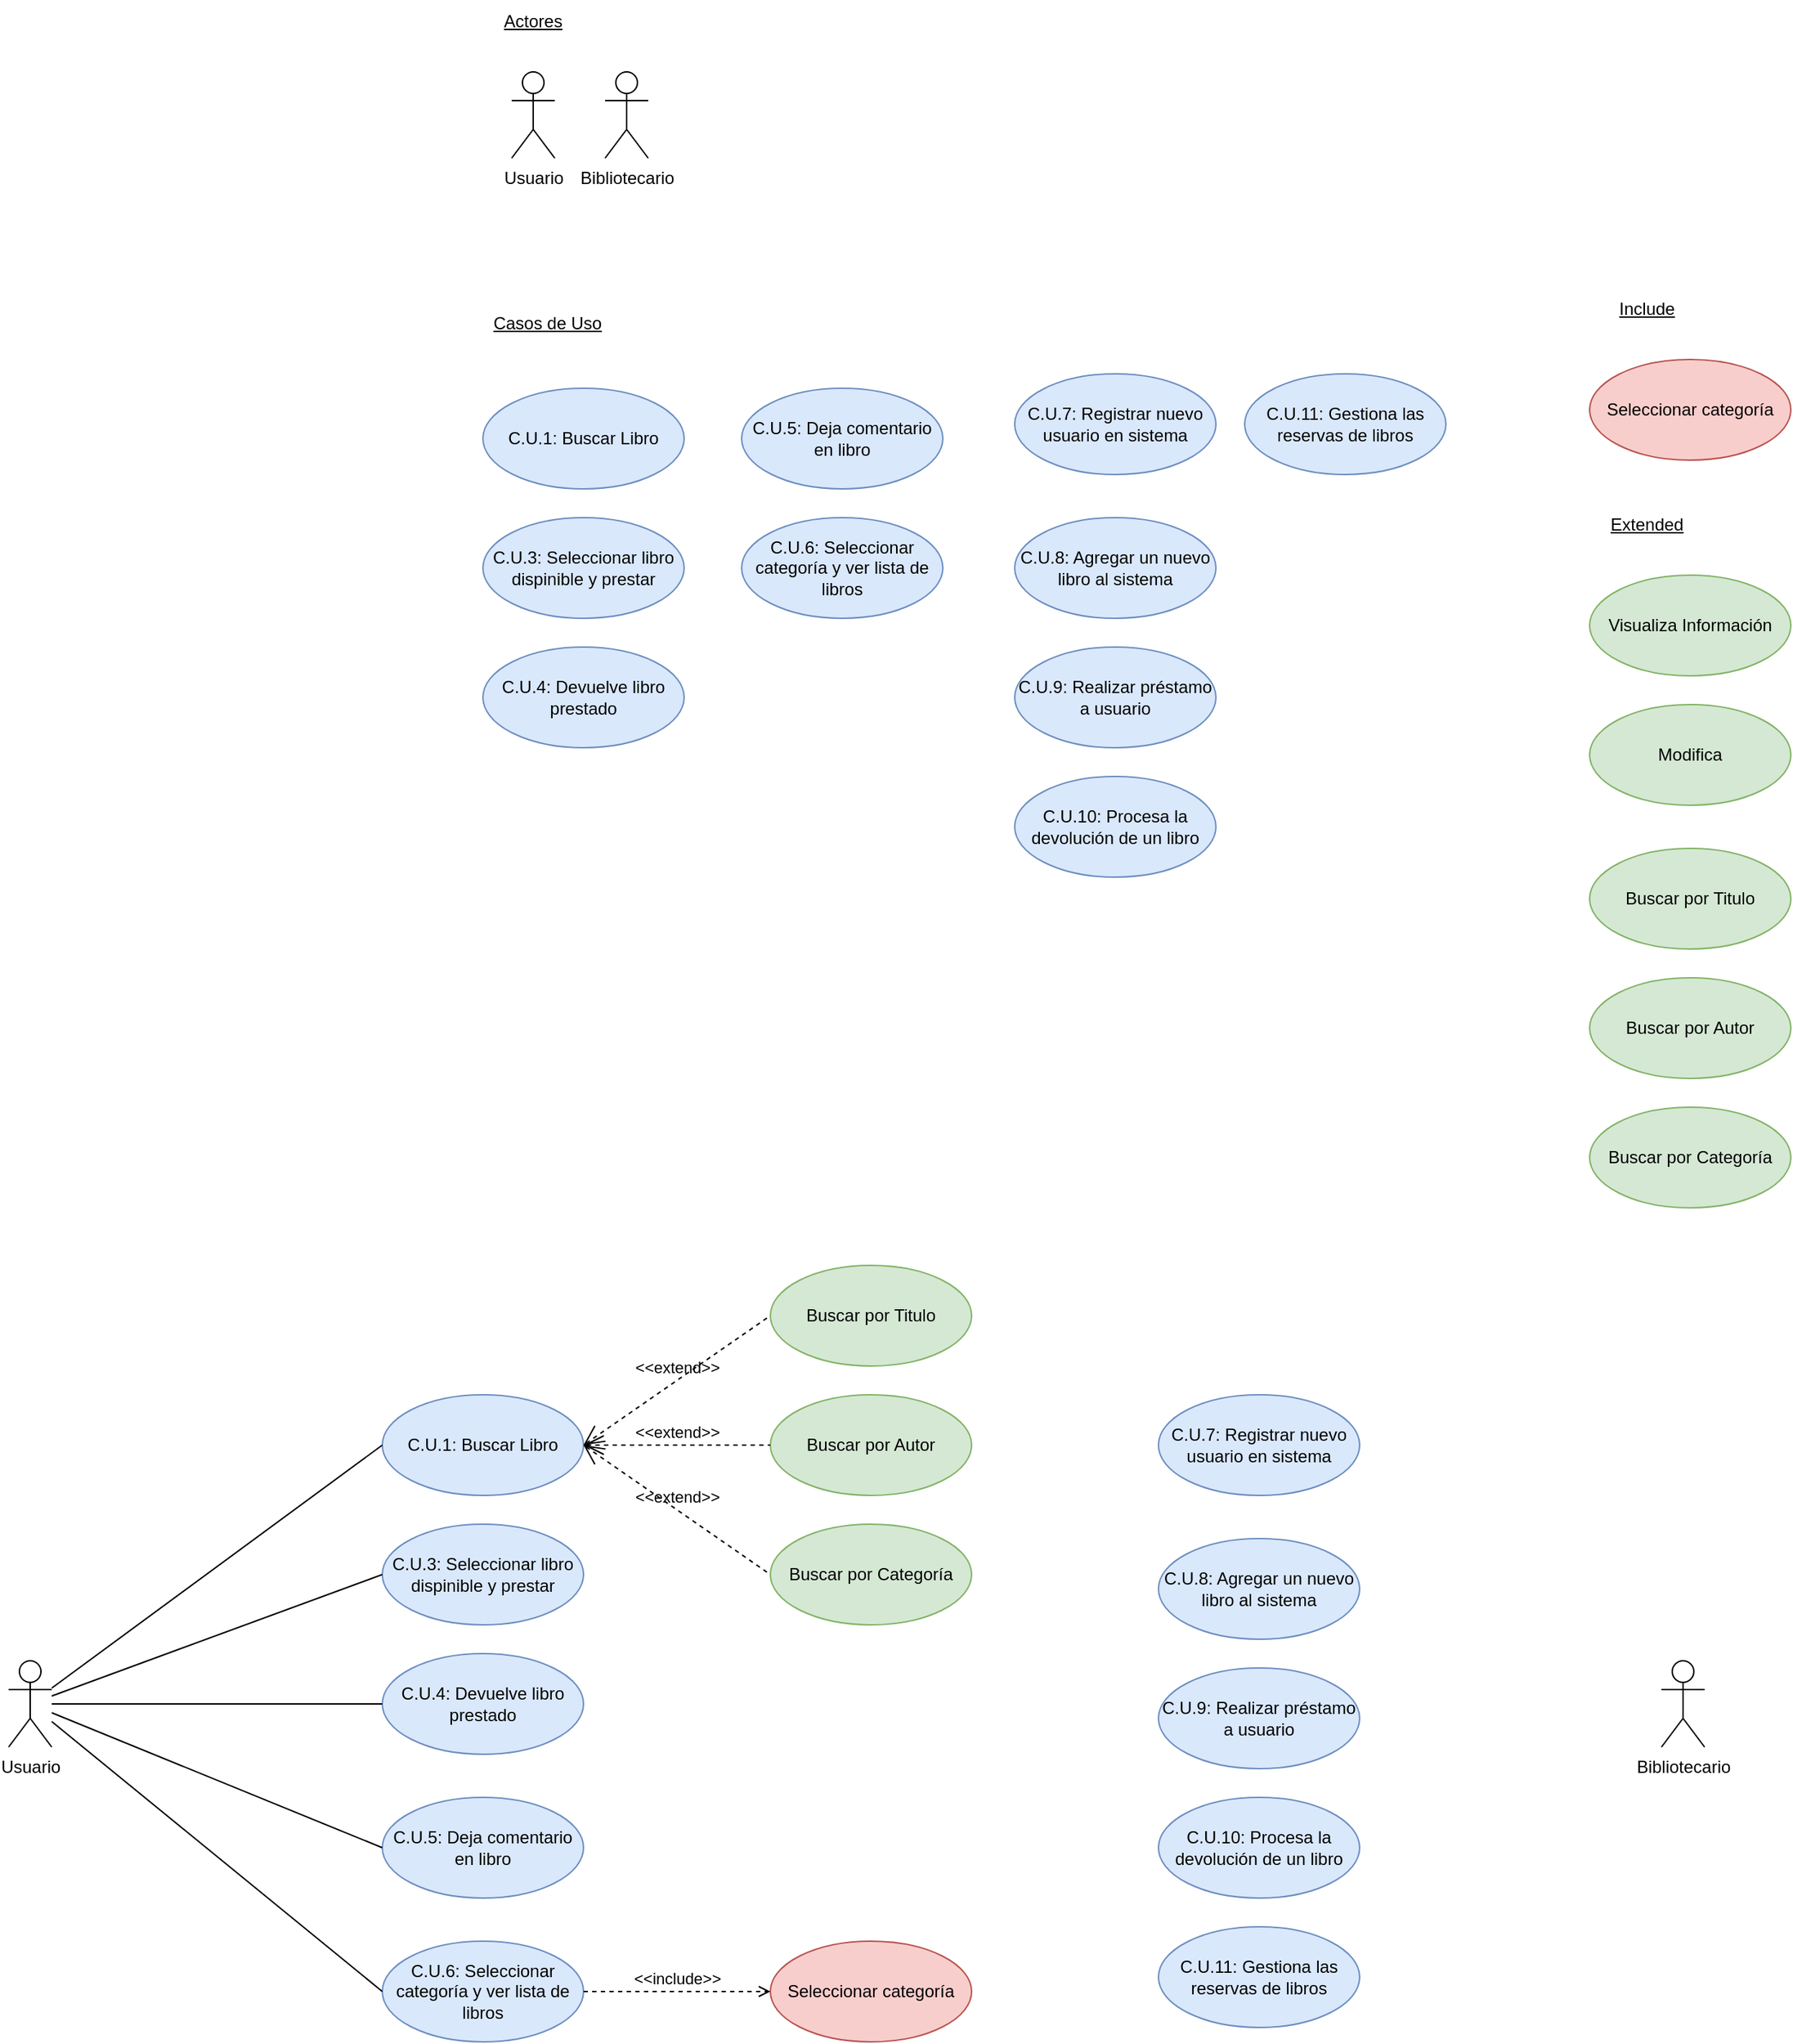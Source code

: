 <mxfile version="22.1.18" type="github">
  <diagram name="Página-1" id="TUS5gieN1rz3YTIe_Czn">
    <mxGraphModel dx="2227" dy="804" grid="1" gridSize="10" guides="1" tooltips="1" connect="1" arrows="1" fold="1" page="1" pageScale="1" pageWidth="827" pageHeight="1169" math="0" shadow="0">
      <root>
        <mxCell id="0" />
        <mxCell id="1" parent="0" />
        <mxCell id="rqhiMFswElO3rEXaBHQ_-1" value="Usuario" style="shape=umlActor;html=1;verticalLabelPosition=bottom;verticalAlign=top;align=center;" vertex="1" parent="1">
          <mxGeometry x="150" y="140" width="30" height="60" as="geometry" />
        </mxCell>
        <mxCell id="rqhiMFswElO3rEXaBHQ_-2" value="Bibliotecario" style="shape=umlActor;html=1;verticalLabelPosition=bottom;verticalAlign=top;align=center;" vertex="1" parent="1">
          <mxGeometry x="215" y="140" width="30" height="60" as="geometry" />
        </mxCell>
        <mxCell id="rqhiMFswElO3rEXaBHQ_-4" value="&lt;u&gt;Actores&lt;/u&gt;" style="text;html=1;strokeColor=none;fillColor=none;align=center;verticalAlign=middle;whiteSpace=wrap;rounded=0;" vertex="1" parent="1">
          <mxGeometry x="135" y="90" width="60" height="30" as="geometry" />
        </mxCell>
        <mxCell id="rqhiMFswElO3rEXaBHQ_-5" value="C.U.1: Buscar Libro" style="ellipse;whiteSpace=wrap;html=1;fillColor=#dae8fc;strokeColor=#6c8ebf;" vertex="1" parent="1">
          <mxGeometry x="130" y="360" width="140" height="70" as="geometry" />
        </mxCell>
        <mxCell id="rqhiMFswElO3rEXaBHQ_-6" value="&lt;u&gt;Casos de Uso&lt;/u&gt;" style="text;html=1;strokeColor=none;fillColor=none;align=center;verticalAlign=middle;whiteSpace=wrap;rounded=0;" vertex="1" parent="1">
          <mxGeometry x="135" y="300" width="80" height="30" as="geometry" />
        </mxCell>
        <mxCell id="rqhiMFswElO3rEXaBHQ_-8" value="C.U.3: Seleccionar libro dispinible y prestar" style="ellipse;whiteSpace=wrap;html=1;fillColor=#dae8fc;strokeColor=#6c8ebf;" vertex="1" parent="1">
          <mxGeometry x="130" y="450" width="140" height="70" as="geometry" />
        </mxCell>
        <mxCell id="rqhiMFswElO3rEXaBHQ_-9" value="C.U.4: Devuelve libro prestado" style="ellipse;whiteSpace=wrap;html=1;fillColor=#dae8fc;strokeColor=#6c8ebf;" vertex="1" parent="1">
          <mxGeometry x="130" y="540" width="140" height="70" as="geometry" />
        </mxCell>
        <mxCell id="rqhiMFswElO3rEXaBHQ_-10" value="C.U.5: Deja comentario en libro" style="ellipse;whiteSpace=wrap;html=1;fillColor=#dae8fc;strokeColor=#6c8ebf;" vertex="1" parent="1">
          <mxGeometry x="310" y="360" width="140" height="70" as="geometry" />
        </mxCell>
        <mxCell id="rqhiMFswElO3rEXaBHQ_-11" value="C.U.6: Seleccionar categoría y ver lista de libros" style="ellipse;whiteSpace=wrap;html=1;fillColor=#dae8fc;strokeColor=#6c8ebf;" vertex="1" parent="1">
          <mxGeometry x="310" y="450" width="140" height="70" as="geometry" />
        </mxCell>
        <mxCell id="rqhiMFswElO3rEXaBHQ_-12" value="C.U.7: Registrar nuevo usuario en sistema" style="ellipse;whiteSpace=wrap;html=1;fillColor=#dae8fc;strokeColor=#6c8ebf;" vertex="1" parent="1">
          <mxGeometry x="500" y="350" width="140" height="70" as="geometry" />
        </mxCell>
        <mxCell id="rqhiMFswElO3rEXaBHQ_-13" value="C.U.8: Agregar un nuevo libro al sistema" style="ellipse;whiteSpace=wrap;html=1;fillColor=#dae8fc;strokeColor=#6c8ebf;" vertex="1" parent="1">
          <mxGeometry x="500" y="450" width="140" height="70" as="geometry" />
        </mxCell>
        <mxCell id="rqhiMFswElO3rEXaBHQ_-14" value="C.U.9: Realizar préstamo a usuario" style="ellipse;whiteSpace=wrap;html=1;fillColor=#dae8fc;strokeColor=#6c8ebf;" vertex="1" parent="1">
          <mxGeometry x="500" y="540" width="140" height="70" as="geometry" />
        </mxCell>
        <mxCell id="rqhiMFswElO3rEXaBHQ_-15" value="C.U.10: Procesa la devolución de un libro" style="ellipse;whiteSpace=wrap;html=1;fillColor=#dae8fc;strokeColor=#6c8ebf;" vertex="1" parent="1">
          <mxGeometry x="500" y="630" width="140" height="70" as="geometry" />
        </mxCell>
        <mxCell id="rqhiMFswElO3rEXaBHQ_-16" value="C.U.11: Gestiona las reservas de libros" style="ellipse;whiteSpace=wrap;html=1;fillColor=#dae8fc;strokeColor=#6c8ebf;" vertex="1" parent="1">
          <mxGeometry x="660" y="350" width="140" height="70" as="geometry" />
        </mxCell>
        <mxCell id="rqhiMFswElO3rEXaBHQ_-17" value="Seleccionar categoría" style="ellipse;whiteSpace=wrap;html=1;fillColor=#f8cecc;strokeColor=#b85450;" vertex="1" parent="1">
          <mxGeometry x="900" y="340" width="140" height="70" as="geometry" />
        </mxCell>
        <mxCell id="rqhiMFswElO3rEXaBHQ_-18" value="&lt;u&gt;Include&lt;/u&gt;" style="text;html=1;strokeColor=none;fillColor=none;align=center;verticalAlign=middle;whiteSpace=wrap;rounded=0;" vertex="1" parent="1">
          <mxGeometry x="900" y="290" width="80" height="30" as="geometry" />
        </mxCell>
        <mxCell id="rqhiMFswElO3rEXaBHQ_-19" value="Visualiza Información" style="ellipse;whiteSpace=wrap;html=1;fillColor=#d5e8d4;strokeColor=#82b366;" vertex="1" parent="1">
          <mxGeometry x="900" y="490" width="140" height="70" as="geometry" />
        </mxCell>
        <mxCell id="rqhiMFswElO3rEXaBHQ_-20" value="Modifica" style="ellipse;whiteSpace=wrap;html=1;fillColor=#d5e8d4;strokeColor=#82b366;" vertex="1" parent="1">
          <mxGeometry x="900" y="580" width="140" height="70" as="geometry" />
        </mxCell>
        <mxCell id="rqhiMFswElO3rEXaBHQ_-21" value="Buscar por Titulo" style="ellipse;whiteSpace=wrap;html=1;fillColor=#d5e8d4;strokeColor=#82b366;" vertex="1" parent="1">
          <mxGeometry x="900" y="680" width="140" height="70" as="geometry" />
        </mxCell>
        <mxCell id="rqhiMFswElO3rEXaBHQ_-22" value="Buscar por Autor" style="ellipse;whiteSpace=wrap;html=1;fillColor=#d5e8d4;strokeColor=#82b366;" vertex="1" parent="1">
          <mxGeometry x="900" y="770" width="140" height="70" as="geometry" />
        </mxCell>
        <mxCell id="rqhiMFswElO3rEXaBHQ_-23" value="Buscar por Categoría" style="ellipse;whiteSpace=wrap;html=1;fillColor=#d5e8d4;strokeColor=#82b366;" vertex="1" parent="1">
          <mxGeometry x="900" y="860" width="140" height="70" as="geometry" />
        </mxCell>
        <mxCell id="rqhiMFswElO3rEXaBHQ_-24" value="&lt;u&gt;Extended&lt;/u&gt;" style="text;html=1;strokeColor=none;fillColor=none;align=center;verticalAlign=middle;whiteSpace=wrap;rounded=0;" vertex="1" parent="1">
          <mxGeometry x="900" y="440" width="80" height="30" as="geometry" />
        </mxCell>
        <mxCell id="rqhiMFswElO3rEXaBHQ_-25" value="C.U.1: Buscar Libro" style="ellipse;whiteSpace=wrap;html=1;fillColor=#dae8fc;strokeColor=#6c8ebf;" vertex="1" parent="1">
          <mxGeometry x="60" y="1060" width="140" height="70" as="geometry" />
        </mxCell>
        <mxCell id="rqhiMFswElO3rEXaBHQ_-26" value="C.U.3: Seleccionar libro dispinible y prestar" style="ellipse;whiteSpace=wrap;html=1;fillColor=#dae8fc;strokeColor=#6c8ebf;" vertex="1" parent="1">
          <mxGeometry x="60" y="1150" width="140" height="70" as="geometry" />
        </mxCell>
        <mxCell id="rqhiMFswElO3rEXaBHQ_-27" value="C.U.4: Devuelve libro prestado" style="ellipse;whiteSpace=wrap;html=1;fillColor=#dae8fc;strokeColor=#6c8ebf;" vertex="1" parent="1">
          <mxGeometry x="60" y="1240" width="140" height="70" as="geometry" />
        </mxCell>
        <mxCell id="rqhiMFswElO3rEXaBHQ_-28" value="C.U.5: Deja comentario en libro" style="ellipse;whiteSpace=wrap;html=1;fillColor=#dae8fc;strokeColor=#6c8ebf;" vertex="1" parent="1">
          <mxGeometry x="60" y="1340" width="140" height="70" as="geometry" />
        </mxCell>
        <mxCell id="rqhiMFswElO3rEXaBHQ_-29" value="C.U.6: Seleccionar categoría y ver lista de libros" style="ellipse;whiteSpace=wrap;html=1;fillColor=#dae8fc;strokeColor=#6c8ebf;" vertex="1" parent="1">
          <mxGeometry x="60" y="1440" width="140" height="70" as="geometry" />
        </mxCell>
        <mxCell id="rqhiMFswElO3rEXaBHQ_-30" value="C.U.7: Registrar nuevo usuario en sistema" style="ellipse;whiteSpace=wrap;html=1;fillColor=#dae8fc;strokeColor=#6c8ebf;" vertex="1" parent="1">
          <mxGeometry x="600" y="1060" width="140" height="70" as="geometry" />
        </mxCell>
        <mxCell id="rqhiMFswElO3rEXaBHQ_-31" value="C.U.8: Agregar un nuevo libro al sistema" style="ellipse;whiteSpace=wrap;html=1;fillColor=#dae8fc;strokeColor=#6c8ebf;" vertex="1" parent="1">
          <mxGeometry x="600" y="1160" width="140" height="70" as="geometry" />
        </mxCell>
        <mxCell id="rqhiMFswElO3rEXaBHQ_-32" value="C.U.9: Realizar préstamo a usuario" style="ellipse;whiteSpace=wrap;html=1;fillColor=#dae8fc;strokeColor=#6c8ebf;" vertex="1" parent="1">
          <mxGeometry x="600" y="1250" width="140" height="70" as="geometry" />
        </mxCell>
        <mxCell id="rqhiMFswElO3rEXaBHQ_-33" value="C.U.10: Procesa la devolución de un libro" style="ellipse;whiteSpace=wrap;html=1;fillColor=#dae8fc;strokeColor=#6c8ebf;" vertex="1" parent="1">
          <mxGeometry x="600" y="1340" width="140" height="70" as="geometry" />
        </mxCell>
        <mxCell id="rqhiMFswElO3rEXaBHQ_-34" value="C.U.11: Gestiona las reservas de libros" style="ellipse;whiteSpace=wrap;html=1;fillColor=#dae8fc;strokeColor=#6c8ebf;" vertex="1" parent="1">
          <mxGeometry x="600" y="1430" width="140" height="70" as="geometry" />
        </mxCell>
        <mxCell id="rqhiMFswElO3rEXaBHQ_-38" style="rounded=0;orthogonalLoop=1;jettySize=auto;html=1;entryX=0;entryY=0.5;entryDx=0;entryDy=0;endArrow=none;endFill=0;" edge="1" parent="1" source="rqhiMFswElO3rEXaBHQ_-35" target="rqhiMFswElO3rEXaBHQ_-25">
          <mxGeometry relative="1" as="geometry" />
        </mxCell>
        <mxCell id="rqhiMFswElO3rEXaBHQ_-39" style="rounded=0;orthogonalLoop=1;jettySize=auto;html=1;entryX=0;entryY=0.5;entryDx=0;entryDy=0;endArrow=none;endFill=0;" edge="1" parent="1" source="rqhiMFswElO3rEXaBHQ_-35" target="rqhiMFswElO3rEXaBHQ_-26">
          <mxGeometry relative="1" as="geometry" />
        </mxCell>
        <mxCell id="rqhiMFswElO3rEXaBHQ_-40" style="rounded=0;orthogonalLoop=1;jettySize=auto;html=1;entryX=0;entryY=0.5;entryDx=0;entryDy=0;endArrow=none;endFill=0;" edge="1" parent="1" source="rqhiMFswElO3rEXaBHQ_-35" target="rqhiMFswElO3rEXaBHQ_-27">
          <mxGeometry relative="1" as="geometry" />
        </mxCell>
        <mxCell id="rqhiMFswElO3rEXaBHQ_-41" style="rounded=0;orthogonalLoop=1;jettySize=auto;html=1;entryX=0;entryY=0.5;entryDx=0;entryDy=0;endArrow=none;endFill=0;" edge="1" parent="1" source="rqhiMFswElO3rEXaBHQ_-35" target="rqhiMFswElO3rEXaBHQ_-28">
          <mxGeometry relative="1" as="geometry" />
        </mxCell>
        <mxCell id="rqhiMFswElO3rEXaBHQ_-42" style="rounded=0;orthogonalLoop=1;jettySize=auto;html=1;entryX=0;entryY=0.5;entryDx=0;entryDy=0;endArrow=none;endFill=0;" edge="1" parent="1" source="rqhiMFswElO3rEXaBHQ_-35" target="rqhiMFswElO3rEXaBHQ_-29">
          <mxGeometry relative="1" as="geometry" />
        </mxCell>
        <mxCell id="rqhiMFswElO3rEXaBHQ_-35" value="Usuario" style="shape=umlActor;html=1;verticalLabelPosition=bottom;verticalAlign=top;align=center;" vertex="1" parent="1">
          <mxGeometry x="-200" y="1245" width="30" height="60" as="geometry" />
        </mxCell>
        <mxCell id="rqhiMFswElO3rEXaBHQ_-36" value="Bibliotecario" style="shape=umlActor;html=1;verticalLabelPosition=bottom;verticalAlign=top;align=center;" vertex="1" parent="1">
          <mxGeometry x="950" y="1245" width="30" height="60" as="geometry" />
        </mxCell>
        <mxCell id="rqhiMFswElO3rEXaBHQ_-43" value="Buscar por Titulo" style="ellipse;whiteSpace=wrap;html=1;fillColor=#d5e8d4;strokeColor=#82b366;" vertex="1" parent="1">
          <mxGeometry x="330" y="970" width="140" height="70" as="geometry" />
        </mxCell>
        <mxCell id="rqhiMFswElO3rEXaBHQ_-44" value="Buscar por Autor" style="ellipse;whiteSpace=wrap;html=1;fillColor=#d5e8d4;strokeColor=#82b366;" vertex="1" parent="1">
          <mxGeometry x="330" y="1060" width="140" height="70" as="geometry" />
        </mxCell>
        <mxCell id="rqhiMFswElO3rEXaBHQ_-45" value="Buscar por Categoría" style="ellipse;whiteSpace=wrap;html=1;fillColor=#d5e8d4;strokeColor=#82b366;" vertex="1" parent="1">
          <mxGeometry x="330" y="1150" width="140" height="70" as="geometry" />
        </mxCell>
        <mxCell id="rqhiMFswElO3rEXaBHQ_-46" value="Seleccionar categoría" style="ellipse;whiteSpace=wrap;html=1;fillColor=#f8cecc;strokeColor=#b85450;" vertex="1" parent="1">
          <mxGeometry x="330" y="1440" width="140" height="70" as="geometry" />
        </mxCell>
        <mxCell id="rqhiMFswElO3rEXaBHQ_-50" value="&amp;lt;&amp;lt;extend&amp;gt;&amp;gt;" style="edgeStyle=none;html=1;startArrow=open;endArrow=none;startSize=12;verticalAlign=bottom;dashed=1;labelBackgroundColor=none;rounded=0;entryX=0;entryY=0.5;entryDx=0;entryDy=0;exitX=1;exitY=0.5;exitDx=0;exitDy=0;" edge="1" parent="1" source="rqhiMFswElO3rEXaBHQ_-25" target="rqhiMFswElO3rEXaBHQ_-43">
          <mxGeometry width="160" relative="1" as="geometry">
            <mxPoint x="70" y="840" as="sourcePoint" />
            <mxPoint x="230" y="840" as="targetPoint" />
          </mxGeometry>
        </mxCell>
        <mxCell id="rqhiMFswElO3rEXaBHQ_-51" value="&amp;lt;&amp;lt;include&amp;gt;&amp;gt;" style="edgeStyle=none;html=1;endArrow=open;verticalAlign=bottom;dashed=1;labelBackgroundColor=none;rounded=0;exitX=1;exitY=0.5;exitDx=0;exitDy=0;entryX=0;entryY=0.5;entryDx=0;entryDy=0;" edge="1" parent="1" source="rqhiMFswElO3rEXaBHQ_-29" target="rqhiMFswElO3rEXaBHQ_-46">
          <mxGeometry width="160" relative="1" as="geometry">
            <mxPoint x="180" y="1540" as="sourcePoint" />
            <mxPoint x="340" y="1540" as="targetPoint" />
          </mxGeometry>
        </mxCell>
        <mxCell id="rqhiMFswElO3rEXaBHQ_-52" value="&amp;lt;&amp;lt;extend&amp;gt;&amp;gt;" style="edgeStyle=none;html=1;startArrow=open;endArrow=none;startSize=12;verticalAlign=bottom;dashed=1;labelBackgroundColor=none;rounded=0;entryX=0;entryY=0.5;entryDx=0;entryDy=0;" edge="1" parent="1" target="rqhiMFswElO3rEXaBHQ_-44">
          <mxGeometry width="160" relative="1" as="geometry">
            <mxPoint x="200" y="1095" as="sourcePoint" />
            <mxPoint x="340" y="1015" as="targetPoint" />
          </mxGeometry>
        </mxCell>
        <mxCell id="rqhiMFswElO3rEXaBHQ_-53" value="&amp;lt;&amp;lt;extend&amp;gt;&amp;gt;" style="edgeStyle=none;html=1;startArrow=open;endArrow=none;startSize=12;verticalAlign=bottom;dashed=1;labelBackgroundColor=none;rounded=0;entryX=0;entryY=0.5;entryDx=0;entryDy=0;exitX=1;exitY=0.5;exitDx=0;exitDy=0;" edge="1" parent="1" source="rqhiMFswElO3rEXaBHQ_-25" target="rqhiMFswElO3rEXaBHQ_-45">
          <mxGeometry width="160" relative="1" as="geometry">
            <mxPoint x="210" y="1105" as="sourcePoint" />
            <mxPoint x="340" y="1105" as="targetPoint" />
          </mxGeometry>
        </mxCell>
      </root>
    </mxGraphModel>
  </diagram>
</mxfile>
